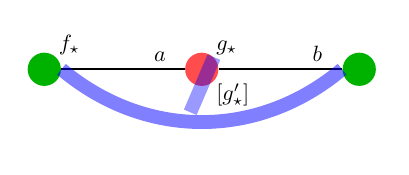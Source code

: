\begin{tikzpicture}
\def\layersep{2cm}
\tikzstyle{neuron}=[circle,fill=red!50,minimum size=12pt,inner sep=0pt]

% Neurone F
\node[neuron,green!70!black] (F) at (0,0) {};
\node[above right=0.8ex,scale=0.8] at (F) {$f_\star$};

% Neurone G
\node[neuron,red!70] (G) at (\layersep,0) {};
\node[above right=0.8ex,scale=0.8] at (G) {$g_\star$};
\node[below right=0.8ex,scale=0.8] at (G) {$[g'_\star]$};
 \path[thick] (F) edge node[pos=0.8,above,scale=0.8]{$a$} (G);

% Neurone H
\node[neuron,green!70!black] (H) at (2*\layersep,0) {};
\node[above right=0.8ex,scale=0.8] at (H) {};
 \path[thick] (G) edge node[pos=0.8,above,scale=0.8]{$b$} (H);

\draw[blue,line width=5pt,opacity=0.5] (F.east)  to[bend right=40] (H.west) ;
\draw[blue, line width=5pt,opacity=0.4] (G.north east)  to ++(-0.3,-0.7) ;
\end{tikzpicture}  